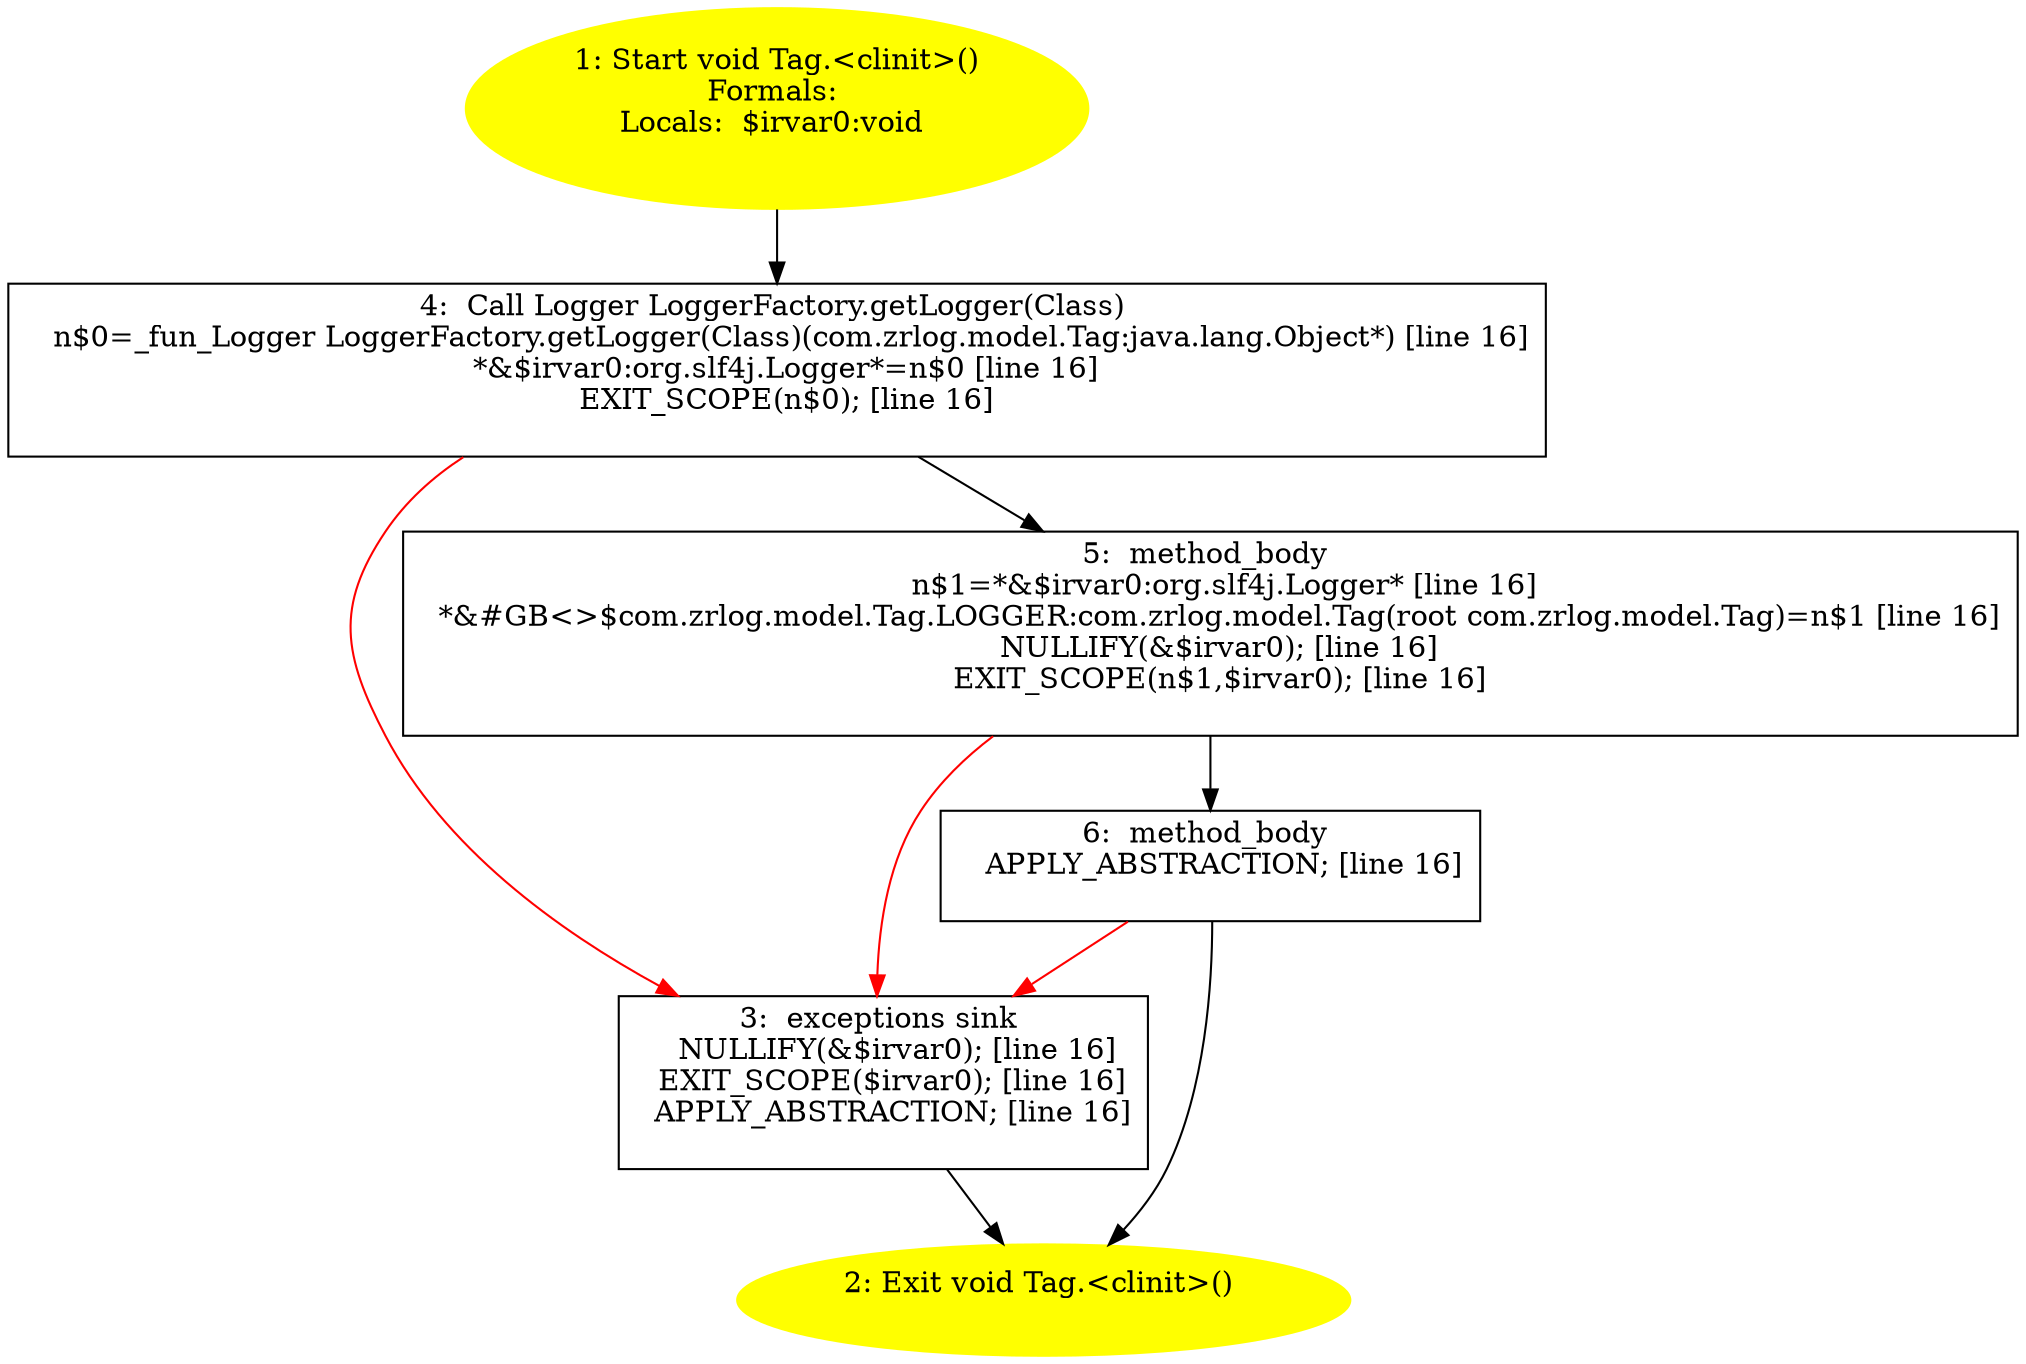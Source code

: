 /* @generated */
digraph cfg {
"com.zrlog.model.Tag.<clinit>():void.25c4d33c5ca1e37bcc8172f2caa4ee08_1" [label="1: Start void Tag.<clinit>()\nFormals: \nLocals:  $irvar0:void \n  " color=yellow style=filled]
	

	 "com.zrlog.model.Tag.<clinit>():void.25c4d33c5ca1e37bcc8172f2caa4ee08_1" -> "com.zrlog.model.Tag.<clinit>():void.25c4d33c5ca1e37bcc8172f2caa4ee08_4" ;
"com.zrlog.model.Tag.<clinit>():void.25c4d33c5ca1e37bcc8172f2caa4ee08_2" [label="2: Exit void Tag.<clinit>() \n  " color=yellow style=filled]
	

"com.zrlog.model.Tag.<clinit>():void.25c4d33c5ca1e37bcc8172f2caa4ee08_3" [label="3:  exceptions sink \n   NULLIFY(&$irvar0); [line 16]\n  EXIT_SCOPE($irvar0); [line 16]\n  APPLY_ABSTRACTION; [line 16]\n " shape="box"]
	

	 "com.zrlog.model.Tag.<clinit>():void.25c4d33c5ca1e37bcc8172f2caa4ee08_3" -> "com.zrlog.model.Tag.<clinit>():void.25c4d33c5ca1e37bcc8172f2caa4ee08_2" ;
"com.zrlog.model.Tag.<clinit>():void.25c4d33c5ca1e37bcc8172f2caa4ee08_4" [label="4:  Call Logger LoggerFactory.getLogger(Class) \n   n$0=_fun_Logger LoggerFactory.getLogger(Class)(com.zrlog.model.Tag:java.lang.Object*) [line 16]\n  *&$irvar0:org.slf4j.Logger*=n$0 [line 16]\n  EXIT_SCOPE(n$0); [line 16]\n " shape="box"]
	

	 "com.zrlog.model.Tag.<clinit>():void.25c4d33c5ca1e37bcc8172f2caa4ee08_4" -> "com.zrlog.model.Tag.<clinit>():void.25c4d33c5ca1e37bcc8172f2caa4ee08_5" ;
	 "com.zrlog.model.Tag.<clinit>():void.25c4d33c5ca1e37bcc8172f2caa4ee08_4" -> "com.zrlog.model.Tag.<clinit>():void.25c4d33c5ca1e37bcc8172f2caa4ee08_3" [color="red" ];
"com.zrlog.model.Tag.<clinit>():void.25c4d33c5ca1e37bcc8172f2caa4ee08_5" [label="5:  method_body \n   n$1=*&$irvar0:org.slf4j.Logger* [line 16]\n  *&#GB<>$com.zrlog.model.Tag.LOGGER:com.zrlog.model.Tag(root com.zrlog.model.Tag)=n$1 [line 16]\n  NULLIFY(&$irvar0); [line 16]\n  EXIT_SCOPE(n$1,$irvar0); [line 16]\n " shape="box"]
	

	 "com.zrlog.model.Tag.<clinit>():void.25c4d33c5ca1e37bcc8172f2caa4ee08_5" -> "com.zrlog.model.Tag.<clinit>():void.25c4d33c5ca1e37bcc8172f2caa4ee08_6" ;
	 "com.zrlog.model.Tag.<clinit>():void.25c4d33c5ca1e37bcc8172f2caa4ee08_5" -> "com.zrlog.model.Tag.<clinit>():void.25c4d33c5ca1e37bcc8172f2caa4ee08_3" [color="red" ];
"com.zrlog.model.Tag.<clinit>():void.25c4d33c5ca1e37bcc8172f2caa4ee08_6" [label="6:  method_body \n   APPLY_ABSTRACTION; [line 16]\n " shape="box"]
	

	 "com.zrlog.model.Tag.<clinit>():void.25c4d33c5ca1e37bcc8172f2caa4ee08_6" -> "com.zrlog.model.Tag.<clinit>():void.25c4d33c5ca1e37bcc8172f2caa4ee08_2" ;
	 "com.zrlog.model.Tag.<clinit>():void.25c4d33c5ca1e37bcc8172f2caa4ee08_6" -> "com.zrlog.model.Tag.<clinit>():void.25c4d33c5ca1e37bcc8172f2caa4ee08_3" [color="red" ];
}
